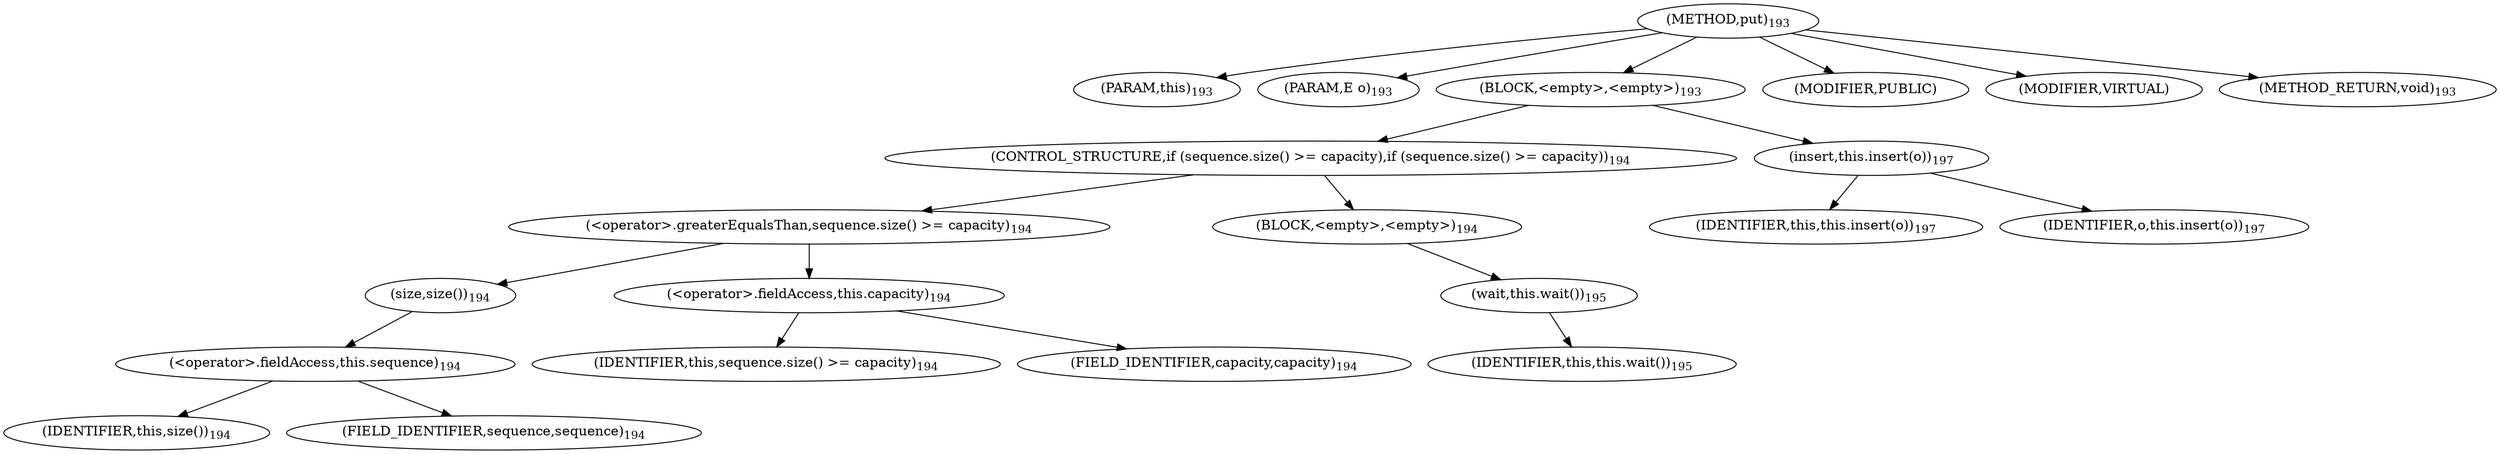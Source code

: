 digraph "put" {  
"219" [label = <(METHOD,put)<SUB>193</SUB>> ]
"23" [label = <(PARAM,this)<SUB>193</SUB>> ]
"220" [label = <(PARAM,E o)<SUB>193</SUB>> ]
"221" [label = <(BLOCK,&lt;empty&gt;,&lt;empty&gt;)<SUB>193</SUB>> ]
"222" [label = <(CONTROL_STRUCTURE,if (sequence.size() &gt;= capacity),if (sequence.size() &gt;= capacity))<SUB>194</SUB>> ]
"223" [label = <(&lt;operator&gt;.greaterEqualsThan,sequence.size() &gt;= capacity)<SUB>194</SUB>> ]
"224" [label = <(size,size())<SUB>194</SUB>> ]
"225" [label = <(&lt;operator&gt;.fieldAccess,this.sequence)<SUB>194</SUB>> ]
"226" [label = <(IDENTIFIER,this,size())<SUB>194</SUB>> ]
"227" [label = <(FIELD_IDENTIFIER,sequence,sequence)<SUB>194</SUB>> ]
"228" [label = <(&lt;operator&gt;.fieldAccess,this.capacity)<SUB>194</SUB>> ]
"229" [label = <(IDENTIFIER,this,sequence.size() &gt;= capacity)<SUB>194</SUB>> ]
"230" [label = <(FIELD_IDENTIFIER,capacity,capacity)<SUB>194</SUB>> ]
"231" [label = <(BLOCK,&lt;empty&gt;,&lt;empty&gt;)<SUB>194</SUB>> ]
"232" [label = <(wait,this.wait())<SUB>195</SUB>> ]
"22" [label = <(IDENTIFIER,this,this.wait())<SUB>195</SUB>> ]
"233" [label = <(insert,this.insert(o))<SUB>197</SUB>> ]
"24" [label = <(IDENTIFIER,this,this.insert(o))<SUB>197</SUB>> ]
"234" [label = <(IDENTIFIER,o,this.insert(o))<SUB>197</SUB>> ]
"235" [label = <(MODIFIER,PUBLIC)> ]
"236" [label = <(MODIFIER,VIRTUAL)> ]
"237" [label = <(METHOD_RETURN,void)<SUB>193</SUB>> ]
  "219" -> "23" 
  "219" -> "220" 
  "219" -> "221" 
  "219" -> "235" 
  "219" -> "236" 
  "219" -> "237" 
  "221" -> "222" 
  "221" -> "233" 
  "222" -> "223" 
  "222" -> "231" 
  "223" -> "224" 
  "223" -> "228" 
  "224" -> "225" 
  "225" -> "226" 
  "225" -> "227" 
  "228" -> "229" 
  "228" -> "230" 
  "231" -> "232" 
  "232" -> "22" 
  "233" -> "24" 
  "233" -> "234" 
}
